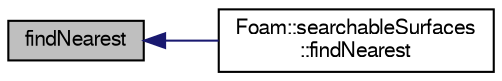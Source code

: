 digraph "findNearest"
{
  bgcolor="transparent";
  edge [fontname="FreeSans",fontsize="10",labelfontname="FreeSans",labelfontsize="10"];
  node [fontname="FreeSans",fontsize="10",shape=record];
  rankdir="LR";
  Node1 [label="findNearest",height=0.2,width=0.4,color="black", fillcolor="grey75", style="filled" fontcolor="black"];
  Node1 -> Node2 [dir="back",color="midnightblue",fontsize="10",style="solid",fontname="FreeSans"];
  Node2 [label="Foam::searchableSurfaces\l::findNearest",height=0.2,width=0.4,color="black",URL="$a02200.html#a31884c5f62546f33a067c26b4fe1809e",tooltip="Find nearest. Return -1 (and a miss()) or surface and nearest. "];
}
